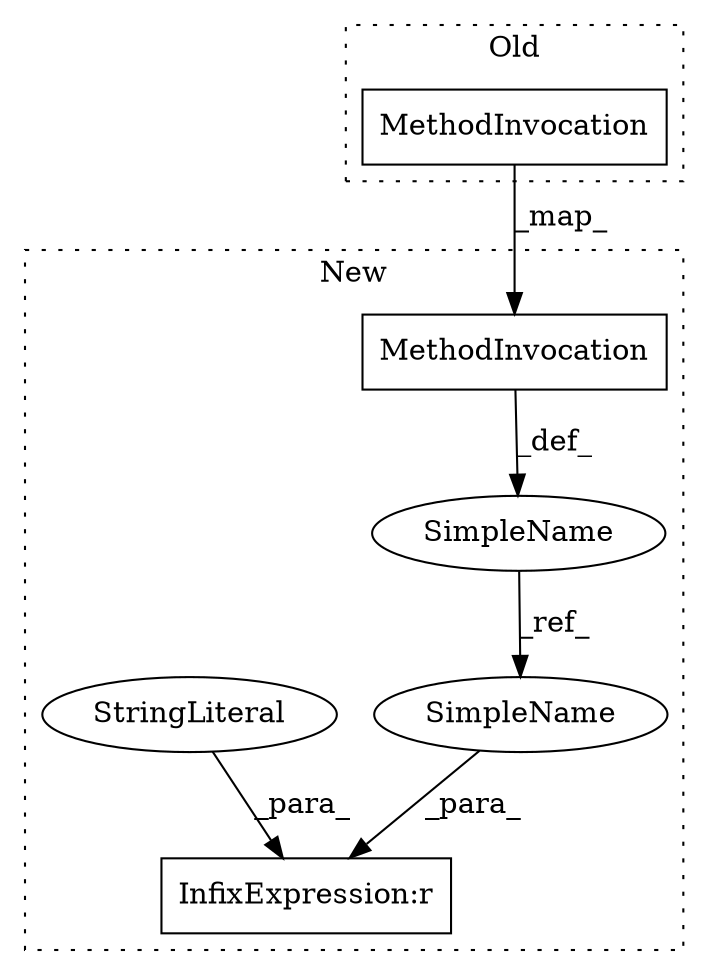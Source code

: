 digraph G {
subgraph cluster0 {
2 [label="MethodInvocation" a="32" s="5002,5026" l="8,1" shape="box"];
label = "Old";
style="dotted";
}
subgraph cluster1 {
1 [label="MethodInvocation" a="32" s="4964,4988" l="8,1" shape="box"];
3 [label="SimpleName" a="42" s="4952" l="4" shape="ellipse"];
4 [label="SimpleName" a="42" s="5012" l="4" shape="ellipse"];
5 [label="StringLiteral" a="45" s="5020" l="4" shape="ellipse"];
6 [label="InfixExpression:r" a="27" s="5016" l="4" shape="box"];
label = "New";
style="dotted";
}
1 -> 3 [label="_def_"];
2 -> 1 [label="_map_"];
3 -> 4 [label="_ref_"];
4 -> 6 [label="_para_"];
5 -> 6 [label="_para_"];
}